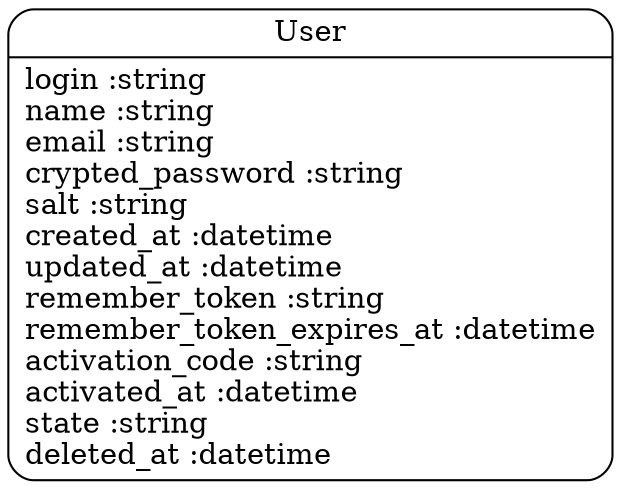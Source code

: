 digraph models_diagram {
	graph[overlap=false, splines=true]
	"User" [shape=Mrecord, label="{User|login :string\lname :string\lemail :string\lcrypted_password :string\lsalt :string\lcreated_at :datetime\lupdated_at :datetime\lremember_token :string\lremember_token_expires_at :datetime\lactivation_code :string\lactivated_at :datetime\lstate :string\ldeleted_at :datetime\l}"]
}
